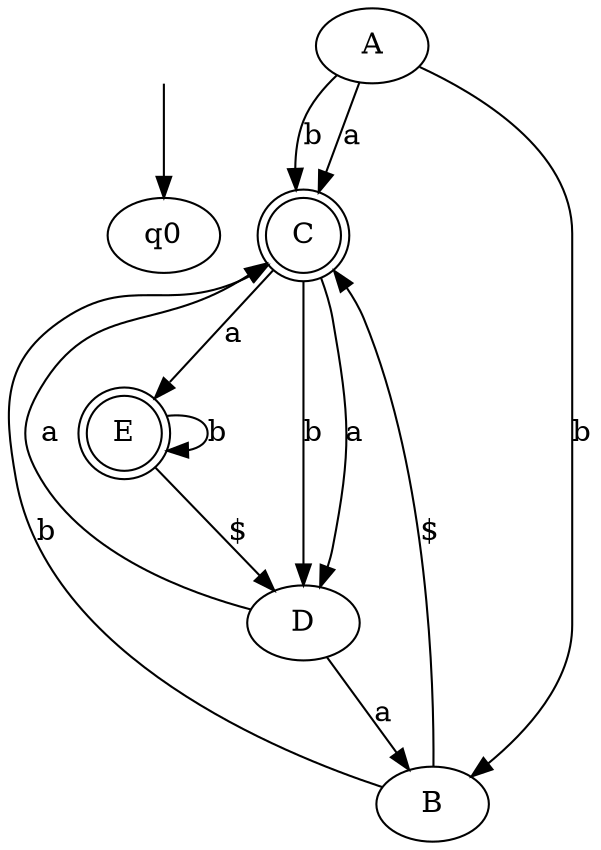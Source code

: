 digraph {
 "" [shape=none]
 "C"  [shape=doublecircle]
 "E"  [shape=doublecircle]

"" -> "q0"
"A" -> "B"[label="b", weight="b"];
"A" -> "C"[label="a", weight="a"];
"A" -> "C"[label="b", weight="b"];
"B" -> "C"[label="b", weight="b"];
"B" -> "C"[label="$", weight="$"];
"C" -> "D"[label="a", weight="a"];
"C" -> "D"[label="b", weight="b"];
"C" -> "E"[label="a", weight="a"];
"D" -> "B"[label="a", weight="a"];
"D" -> "C"[label="a", weight="a"];
"E" -> "D"[label="$", weight="$"];
"E" -> "E"[label="b", weight="b"];

}
